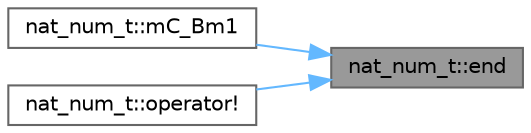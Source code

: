digraph "nat_num_t::end"
{
 // INTERACTIVE_SVG=YES
 // LATEX_PDF_SIZE
  bgcolor="transparent";
  edge [fontname=Helvetica,fontsize=10,labelfontname=Helvetica,labelfontsize=10];
  node [fontname=Helvetica,fontsize=10,shape=box,height=0.2,width=0.4];
  rankdir="RL";
  Node1 [label="nat_num_t::end",height=0.2,width=0.4,color="gray40", fillcolor="grey60", style="filled", fontcolor="black",tooltip=" "];
  Node1 -> Node2 [dir="back",color="steelblue1",style="solid"];
  Node2 [label="nat_num_t::mC_Bm1",height=0.2,width=0.4,color="grey40", fillcolor="white", style="filled",URL="$classnat__num__t.html#ac276fad3a3947175a55b2b9e990ae231",tooltip=" "];
  Node1 -> Node3 [dir="back",color="steelblue1",style="solid"];
  Node3 [label="nat_num_t::operator!",height=0.2,width=0.4,color="grey40", fillcolor="white", style="filled",URL="$classnat__num__t.html#a2a5a33dec1079928b211d2dc47e6d85f",tooltip=" "];
}
